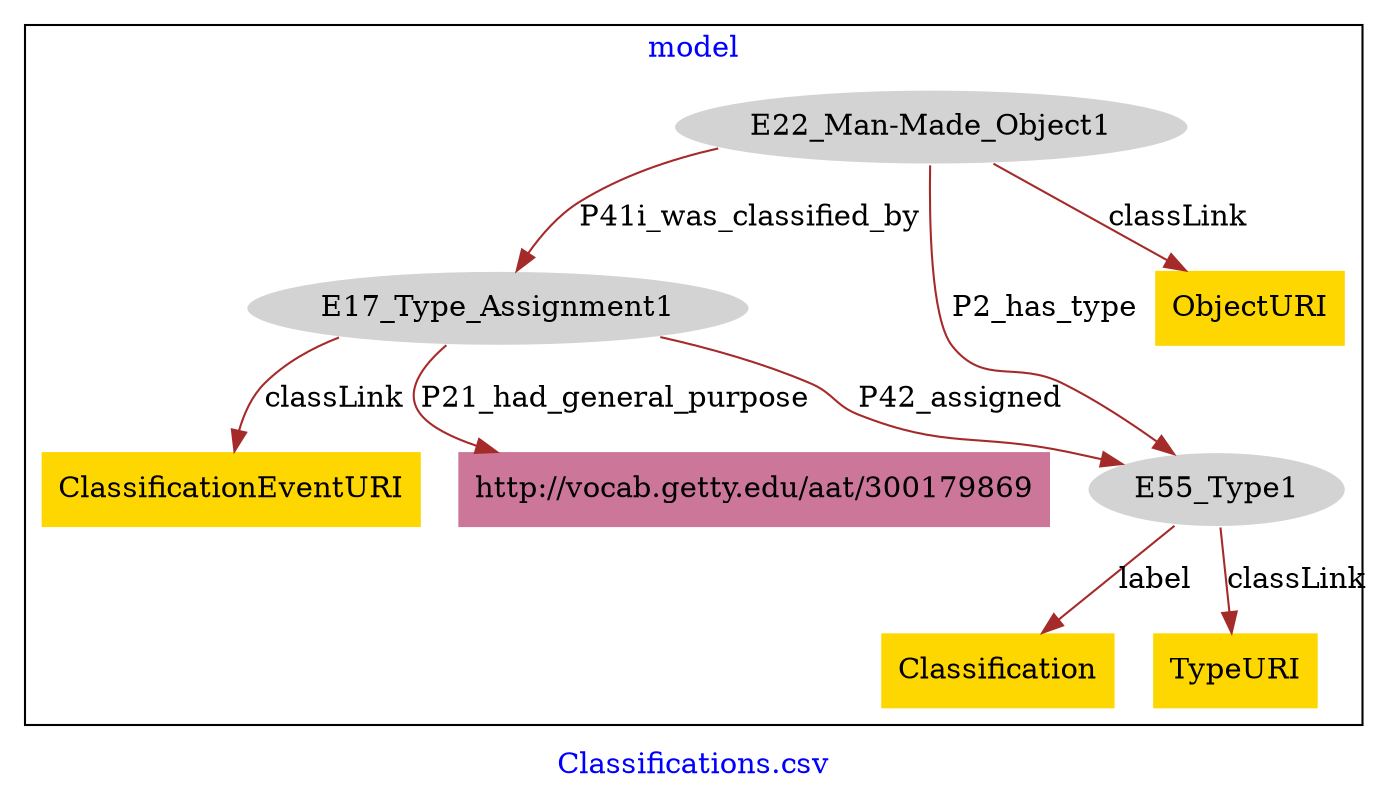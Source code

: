 digraph n0 {
fontcolor="blue"
remincross="true"
label="Classifications.csv"
subgraph cluster {
label="model"
n2[style="filled",color="white",fillcolor="lightgray",label="E17_Type_Assignment1"];
n3[style="filled",color="white",fillcolor="lightgray",label="E55_Type1"];
n4[style="filled",color="white",fillcolor="lightgray",label="E22_Man-Made_Object1"];
n5[shape="plaintext",style="filled",fillcolor="gold",label="ObjectURI"];
n6[shape="plaintext",style="filled",fillcolor="gold",label="ClassificationEventURI"];
n7[shape="plaintext",style="filled",fillcolor="gold",label="Classification"];
n8[shape="plaintext",style="filled",fillcolor="gold",label="TypeURI"];
n9[shape="plaintext",style="filled",fillcolor="#CC7799",label="http://vocab.getty.edu/aat/300179869"];
}
n2 -> n3[color="brown",fontcolor="black",label="P42_assigned"]
n4 -> n2[color="brown",fontcolor="black",label="P41i_was_classified_by"]
n4 -> n5[color="brown",fontcolor="black",label="classLink"]
n2 -> n6[color="brown",fontcolor="black",label="classLink"]
n3 -> n7[color="brown",fontcolor="black",label="label"]
n3 -> n8[color="brown",fontcolor="black",label="classLink"]
n2 -> n9[color="brown",fontcolor="black",label="P21_had_general_purpose"]
n4 -> n3[color="brown",fontcolor="black",label="P2_has_type"]
}
